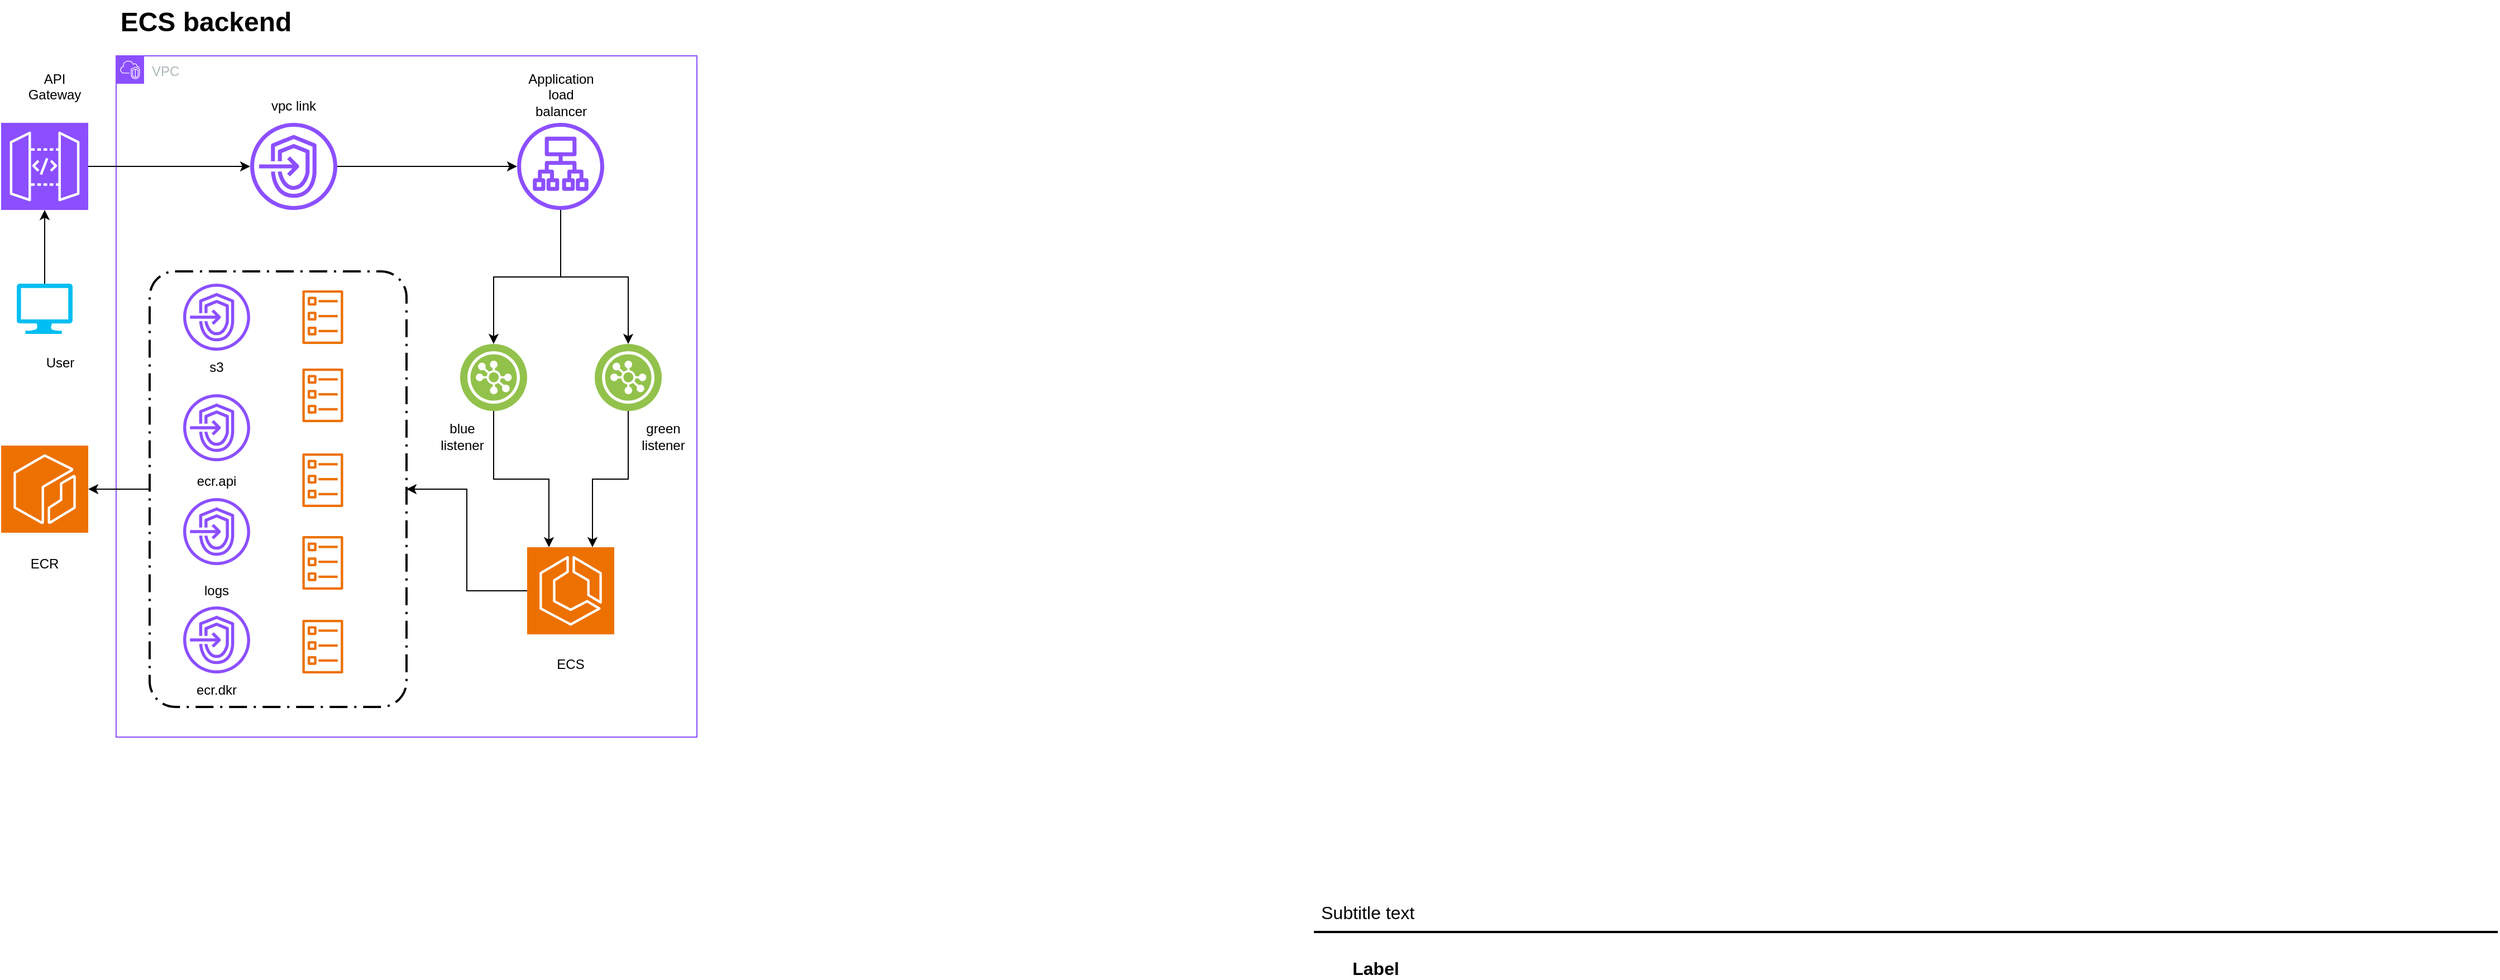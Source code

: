 <mxfile version="24.7.17">
  <diagram id="Ht1M8jgEwFfnCIfOTk4-" name="Page-1">
    <mxGraphModel dx="2603" dy="1621" grid="1" gridSize="10" guides="1" tooltips="1" connect="1" arrows="1" fold="1" page="1" pageScale="1" pageWidth="1169" pageHeight="827" math="0" shadow="0">
      <root>
        <mxCell id="0" />
        <mxCell id="1" parent="0" />
        <mxCell id="-QjtrjUzRDEMRZ5MF8oH-48" value="Subtitle text&lt;br style=&quot;font-size: 16px&quot;&gt;" style="text;html=1;resizable=0;points=[];autosize=1;align=left;verticalAlign=top;spacingTop=-4;fontSize=16;" parent="1" vertex="1">
          <mxGeometry x="56.5" y="114.5" width="100" height="20" as="geometry" />
        </mxCell>
        <mxCell id="-QjtrjUzRDEMRZ5MF8oH-49" value="Label" style="text;html=1;resizable=0;points=[];autosize=1;align=left;verticalAlign=top;spacingTop=-4;fontSize=16;fontStyle=1" parent="1" vertex="1">
          <mxGeometry x="84.5" y="164.5" width="50" height="20" as="geometry" />
        </mxCell>
        <mxCell id="SCVMTBWpLvtzJIhz15lM-1" value="" style="line;strokeWidth=2;html=1;fontSize=14;" parent="1" vertex="1">
          <mxGeometry x="52.5" y="139.5" width="1060" height="10" as="geometry" />
        </mxCell>
        <mxCell id="_Xv3XyEbwycycCRV387A-2" value="" style="sketch=0;points=[[0,0,0],[0.25,0,0],[0.5,0,0],[0.75,0,0],[1,0,0],[0,1,0],[0.25,1,0],[0.5,1,0],[0.75,1,0],[1,1,0],[0,0.25,0],[0,0.5,0],[0,0.75,0],[1,0.25,0],[1,0.5,0],[1,0.75,0]];outlineConnect=0;fontColor=#232F3E;fillColor=#ED7100;strokeColor=#ffffff;dashed=0;verticalLabelPosition=bottom;verticalAlign=top;align=center;html=1;fontSize=12;fontStyle=0;aspect=fixed;shape=mxgraph.aws4.resourceIcon;resIcon=mxgraph.aws4.ecr;" parent="1" vertex="1">
          <mxGeometry x="-1123" y="-291" width="78" height="78" as="geometry" />
        </mxCell>
        <mxCell id="_Xv3XyEbwycycCRV387A-4" value="VPC" style="points=[[0,0],[0.25,0],[0.5,0],[0.75,0],[1,0],[1,0.25],[1,0.5],[1,0.75],[1,1],[0.75,1],[0.5,1],[0.25,1],[0,1],[0,0.75],[0,0.5],[0,0.25]];outlineConnect=0;gradientColor=none;html=1;whiteSpace=wrap;fontSize=12;fontStyle=0;container=1;pointerEvents=0;collapsible=0;recursiveResize=0;shape=mxgraph.aws4.group;grIcon=mxgraph.aws4.group_vpc2;strokeColor=#8C4FFF;fillColor=none;verticalAlign=top;align=left;spacingLeft=30;fontColor=#AAB7B8;dashed=0;" parent="1" vertex="1">
          <mxGeometry x="-1020" y="-640" width="520" height="610" as="geometry" />
        </mxCell>
        <mxCell id="ot3AHTFzGmXzYolab3Pm-9" style="edgeStyle=orthogonalEdgeStyle;rounded=0;orthogonalLoop=1;jettySize=auto;html=1;" parent="_Xv3XyEbwycycCRV387A-4" source="ot3AHTFzGmXzYolab3Pm-3" target="ot3AHTFzGmXzYolab3Pm-8" edge="1">
          <mxGeometry relative="1" as="geometry" />
        </mxCell>
        <mxCell id="ot3AHTFzGmXzYolab3Pm-3" value="" style="sketch=0;outlineConnect=0;fontColor=#232F3E;gradientColor=none;fillColor=#8C4FFF;strokeColor=none;dashed=0;verticalLabelPosition=bottom;verticalAlign=top;align=center;html=1;fontSize=12;fontStyle=0;aspect=fixed;pointerEvents=1;shape=mxgraph.aws4.endpoints;" parent="_Xv3XyEbwycycCRV387A-4" vertex="1">
          <mxGeometry x="120" y="60" width="78" height="78" as="geometry" />
        </mxCell>
        <mxCell id="ot3AHTFzGmXzYolab3Pm-4" value="&lt;div&gt;vpc link&lt;/div&gt;" style="text;strokeColor=none;align=center;fillColor=none;html=1;verticalAlign=middle;whiteSpace=wrap;rounded=0;" parent="_Xv3XyEbwycycCRV387A-4" vertex="1">
          <mxGeometry x="129" y="30" width="60" height="30" as="geometry" />
        </mxCell>
        <mxCell id="dmscLP5toCq58QGjrkvy-1" style="edgeStyle=orthogonalEdgeStyle;rounded=0;orthogonalLoop=1;jettySize=auto;html=1;exitX=0;exitY=0.5;exitDx=0;exitDy=0;exitPerimeter=0;entryX=1;entryY=0.5;entryDx=0;entryDy=0;" parent="_Xv3XyEbwycycCRV387A-4" source="ot3AHTFzGmXzYolab3Pm-7" target="ot3AHTFzGmXzYolab3Pm-41" edge="1">
          <mxGeometry relative="1" as="geometry" />
        </mxCell>
        <mxCell id="ot3AHTFzGmXzYolab3Pm-7" value="" style="sketch=0;points=[[0,0,0],[0.25,0,0],[0.5,0,0],[0.75,0,0],[1,0,0],[0,1,0],[0.25,1,0],[0.5,1,0],[0.75,1,0],[1,1,0],[0,0.25,0],[0,0.5,0],[0,0.75,0],[1,0.25,0],[1,0.5,0],[1,0.75,0]];outlineConnect=0;fontColor=#232F3E;fillColor=#ED7100;strokeColor=#ffffff;dashed=0;verticalLabelPosition=bottom;verticalAlign=top;align=center;html=1;fontSize=12;fontStyle=0;aspect=fixed;shape=mxgraph.aws4.resourceIcon;resIcon=mxgraph.aws4.ecs;" parent="_Xv3XyEbwycycCRV387A-4" vertex="1">
          <mxGeometry x="368" y="440" width="78" height="78" as="geometry" />
        </mxCell>
        <mxCell id="ot3AHTFzGmXzYolab3Pm-24" style="edgeStyle=orthogonalEdgeStyle;rounded=0;orthogonalLoop=1;jettySize=auto;html=1;entryX=0.5;entryY=0;entryDx=0;entryDy=0;" parent="_Xv3XyEbwycycCRV387A-4" source="ot3AHTFzGmXzYolab3Pm-8" target="ot3AHTFzGmXzYolab3Pm-18" edge="1">
          <mxGeometry relative="1" as="geometry" />
        </mxCell>
        <mxCell id="ot3AHTFzGmXzYolab3Pm-25" style="edgeStyle=orthogonalEdgeStyle;rounded=0;orthogonalLoop=1;jettySize=auto;html=1;entryX=0.5;entryY=0;entryDx=0;entryDy=0;" parent="_Xv3XyEbwycycCRV387A-4" source="ot3AHTFzGmXzYolab3Pm-8" target="ot3AHTFzGmXzYolab3Pm-19" edge="1">
          <mxGeometry relative="1" as="geometry" />
        </mxCell>
        <mxCell id="ot3AHTFzGmXzYolab3Pm-8" value="" style="sketch=0;outlineConnect=0;fontColor=#232F3E;gradientColor=none;fillColor=#8C4FFF;strokeColor=none;dashed=0;verticalLabelPosition=bottom;verticalAlign=top;align=center;html=1;fontSize=12;fontStyle=0;aspect=fixed;pointerEvents=1;shape=mxgraph.aws4.application_load_balancer;" parent="_Xv3XyEbwycycCRV387A-4" vertex="1">
          <mxGeometry x="359" y="60" width="78" height="78" as="geometry" />
        </mxCell>
        <mxCell id="ot3AHTFzGmXzYolab3Pm-10" value="&lt;div&gt;Application load balancer&lt;/div&gt;" style="text;strokeColor=none;align=center;fillColor=none;html=1;verticalAlign=middle;whiteSpace=wrap;rounded=0;" parent="_Xv3XyEbwycycCRV387A-4" vertex="1">
          <mxGeometry x="367.5" y="20" width="61" height="30" as="geometry" />
        </mxCell>
        <mxCell id="ot3AHTFzGmXzYolab3Pm-19" value="" style="image;aspect=fixed;perimeter=ellipsePerimeter;html=1;align=center;shadow=0;dashed=0;fontColor=#4277BB;labelBackgroundColor=default;fontSize=12;spacingTop=3;image=img/lib/ibm/vpc/LoadBalancerListener.svg;" parent="_Xv3XyEbwycycCRV387A-4" vertex="1">
          <mxGeometry x="428.5" y="258" width="60" height="60" as="geometry" />
        </mxCell>
        <mxCell id="ot3AHTFzGmXzYolab3Pm-28" value="green&lt;br&gt;listener" style="text;strokeColor=none;align=center;fillColor=none;html=1;verticalAlign=middle;whiteSpace=wrap;rounded=0;" parent="_Xv3XyEbwycycCRV387A-4" vertex="1">
          <mxGeometry x="460" y="326" width="60" height="30" as="geometry" />
        </mxCell>
        <mxCell id="ot3AHTFzGmXzYolab3Pm-27" value="blue&lt;br&gt;listener" style="text;strokeColor=none;align=center;fillColor=none;html=1;verticalAlign=middle;whiteSpace=wrap;rounded=0;" parent="_Xv3XyEbwycycCRV387A-4" vertex="1">
          <mxGeometry x="280" y="326" width="60" height="30" as="geometry" />
        </mxCell>
        <mxCell id="ot3AHTFzGmXzYolab3Pm-31" value="ECS" style="text;strokeColor=none;align=center;fillColor=none;html=1;verticalAlign=middle;whiteSpace=wrap;rounded=0;" parent="_Xv3XyEbwycycCRV387A-4" vertex="1">
          <mxGeometry x="377" y="530" width="60" height="30" as="geometry" />
        </mxCell>
        <mxCell id="ot3AHTFzGmXzYolab3Pm-32" value="" style="sketch=0;outlineConnect=0;fontColor=#232F3E;gradientColor=none;fillColor=#ED7100;strokeColor=none;dashed=0;verticalLabelPosition=bottom;verticalAlign=top;align=center;html=1;fontSize=12;fontStyle=0;aspect=fixed;pointerEvents=1;shape=mxgraph.aws4.ecs_task;" parent="_Xv3XyEbwycycCRV387A-4" vertex="1">
          <mxGeometry x="166.5" y="505" width="37" height="48" as="geometry" />
        </mxCell>
        <mxCell id="ot3AHTFzGmXzYolab3Pm-33" value="" style="sketch=0;outlineConnect=0;fontColor=#232F3E;gradientColor=none;fillColor=#ED7100;strokeColor=none;dashed=0;verticalLabelPosition=bottom;verticalAlign=top;align=center;html=1;fontSize=12;fontStyle=0;aspect=fixed;pointerEvents=1;shape=mxgraph.aws4.ecs_task;" parent="_Xv3XyEbwycycCRV387A-4" vertex="1">
          <mxGeometry x="166.5" y="430" width="37" height="48" as="geometry" />
        </mxCell>
        <mxCell id="ot3AHTFzGmXzYolab3Pm-34" value="" style="sketch=0;outlineConnect=0;fontColor=#232F3E;gradientColor=none;fillColor=#ED7100;strokeColor=none;dashed=0;verticalLabelPosition=bottom;verticalAlign=top;align=center;html=1;fontSize=12;fontStyle=0;aspect=fixed;pointerEvents=1;shape=mxgraph.aws4.ecs_task;" parent="_Xv3XyEbwycycCRV387A-4" vertex="1">
          <mxGeometry x="166.5" y="356" width="37" height="48" as="geometry" />
        </mxCell>
        <mxCell id="ot3AHTFzGmXzYolab3Pm-41" value="" style="rounded=1;arcSize=10;dashed=1;fillColor=none;gradientColor=none;dashPattern=8 3 1 3;strokeWidth=2;" parent="_Xv3XyEbwycycCRV387A-4" vertex="1">
          <mxGeometry x="30" y="193" width="230" height="390" as="geometry" />
        </mxCell>
        <mxCell id="dmscLP5toCq58QGjrkvy-3" style="edgeStyle=orthogonalEdgeStyle;rounded=0;orthogonalLoop=1;jettySize=auto;html=1;exitX=0.5;exitY=1;exitDx=0;exitDy=0;entryX=0.25;entryY=0;entryDx=0;entryDy=0;entryPerimeter=0;" parent="_Xv3XyEbwycycCRV387A-4" source="ot3AHTFzGmXzYolab3Pm-18" target="ot3AHTFzGmXzYolab3Pm-7" edge="1">
          <mxGeometry relative="1" as="geometry" />
        </mxCell>
        <mxCell id="ot3AHTFzGmXzYolab3Pm-18" value="" style="image;aspect=fixed;perimeter=ellipsePerimeter;html=1;align=center;shadow=0;dashed=0;fontColor=#4277BB;labelBackgroundColor=default;fontSize=12;spacingTop=3;image=img/lib/ibm/vpc/LoadBalancerListener.svg;" parent="_Xv3XyEbwycycCRV387A-4" vertex="1">
          <mxGeometry x="308" y="258" width="60" height="60" as="geometry" />
        </mxCell>
        <mxCell id="I5luprlEmF2R9hIj9thK-8" style="edgeStyle=orthogonalEdgeStyle;rounded=0;orthogonalLoop=1;jettySize=auto;html=1;entryX=0.75;entryY=0;entryDx=0;entryDy=0;entryPerimeter=0;" edge="1" parent="_Xv3XyEbwycycCRV387A-4" source="ot3AHTFzGmXzYolab3Pm-19" target="ot3AHTFzGmXzYolab3Pm-7">
          <mxGeometry relative="1" as="geometry" />
        </mxCell>
        <mxCell id="_Xv3XyEbwycycCRV387A-20" value="" style="sketch=0;outlineConnect=0;fontColor=#232F3E;gradientColor=none;fillColor=#8C4FFF;strokeColor=none;dashed=0;verticalLabelPosition=bottom;verticalAlign=top;align=center;html=1;fontSize=12;fontStyle=0;aspect=fixed;pointerEvents=1;shape=mxgraph.aws4.endpoints;direction=east;" parent="_Xv3XyEbwycycCRV387A-4" vertex="1">
          <mxGeometry x="60" y="204" width="60" height="60" as="geometry" />
        </mxCell>
        <mxCell id="_Xv3XyEbwycycCRV387A-19" value="" style="sketch=0;outlineConnect=0;fontColor=#232F3E;gradientColor=none;fillColor=#8C4FFF;strokeColor=none;dashed=0;verticalLabelPosition=bottom;verticalAlign=top;align=center;html=1;fontSize=12;fontStyle=0;aspect=fixed;pointerEvents=1;shape=mxgraph.aws4.endpoints;direction=east;" parent="_Xv3XyEbwycycCRV387A-4" vertex="1">
          <mxGeometry x="60" y="303" width="60" height="60" as="geometry" />
        </mxCell>
        <mxCell id="I5luprlEmF2R9hIj9thK-18" value="" style="sketch=0;outlineConnect=0;fontColor=#232F3E;gradientColor=none;fillColor=#ED7100;strokeColor=none;dashed=0;verticalLabelPosition=bottom;verticalAlign=top;align=center;html=1;fontSize=12;fontStyle=0;aspect=fixed;pointerEvents=1;shape=mxgraph.aws4.ecs_task;" vertex="1" parent="_Xv3XyEbwycycCRV387A-4">
          <mxGeometry x="166.5" y="280" width="37" height="48" as="geometry" />
        </mxCell>
        <mxCell id="_Xv3XyEbwycycCRV387A-21" value="" style="sketch=0;outlineConnect=0;fontColor=#232F3E;gradientColor=none;fillColor=#8C4FFF;strokeColor=none;dashed=0;verticalLabelPosition=bottom;verticalAlign=top;align=center;html=1;fontSize=12;fontStyle=0;aspect=fixed;pointerEvents=1;shape=mxgraph.aws4.endpoints;direction=east;" parent="_Xv3XyEbwycycCRV387A-4" vertex="1">
          <mxGeometry x="60" y="396" width="60" height="60" as="geometry" />
        </mxCell>
        <mxCell id="_Xv3XyEbwycycCRV387A-3" value="" style="sketch=0;outlineConnect=0;fontColor=#232F3E;gradientColor=none;fillColor=#8C4FFF;strokeColor=none;dashed=0;verticalLabelPosition=bottom;verticalAlign=top;align=center;html=1;fontSize=12;fontStyle=0;aspect=fixed;pointerEvents=1;shape=mxgraph.aws4.endpoints;direction=east;" parent="_Xv3XyEbwycycCRV387A-4" vertex="1">
          <mxGeometry x="60" y="493" width="60" height="60" as="geometry" />
        </mxCell>
        <mxCell id="_Xv3XyEbwycycCRV387A-38" value="s3" style="text;strokeColor=none;align=center;fillColor=none;html=1;verticalAlign=middle;whiteSpace=wrap;rounded=0;" parent="_Xv3XyEbwycycCRV387A-4" vertex="1">
          <mxGeometry x="60" y="264" width="60" height="30" as="geometry" />
        </mxCell>
        <mxCell id="_Xv3XyEbwycycCRV387A-16" value="ecr.api" style="text;strokeColor=none;align=center;fillColor=none;html=1;verticalAlign=middle;whiteSpace=wrap;rounded=0;" parent="_Xv3XyEbwycycCRV387A-4" vertex="1">
          <mxGeometry x="60" y="366" width="60" height="30" as="geometry" />
        </mxCell>
        <mxCell id="_Xv3XyEbwycycCRV387A-18" value="&lt;div&gt;logs&lt;/div&gt;" style="text;strokeColor=none;align=center;fillColor=none;html=1;verticalAlign=middle;whiteSpace=wrap;rounded=0;" parent="_Xv3XyEbwycycCRV387A-4" vertex="1">
          <mxGeometry x="60" y="464" width="60" height="30" as="geometry" />
        </mxCell>
        <mxCell id="_Xv3XyEbwycycCRV387A-22" style="edgeStyle=orthogonalEdgeStyle;rounded=0;orthogonalLoop=1;jettySize=auto;html=1;exitX=0.5;exitY=1;exitDx=0;exitDy=0;" parent="_Xv3XyEbwycycCRV387A-4" source="_Xv3XyEbwycycCRV387A-18" target="_Xv3XyEbwycycCRV387A-18" edge="1">
          <mxGeometry relative="1" as="geometry" />
        </mxCell>
        <mxCell id="_Xv3XyEbwycycCRV387A-17" value="ecr.dkr" style="text;strokeColor=none;align=center;fillColor=none;html=1;verticalAlign=middle;whiteSpace=wrap;rounded=0;" parent="_Xv3XyEbwycycCRV387A-4" vertex="1">
          <mxGeometry x="60" y="553" width="60" height="30" as="geometry" />
        </mxCell>
        <mxCell id="I5luprlEmF2R9hIj9thK-22" value="" style="sketch=0;outlineConnect=0;fontColor=#232F3E;gradientColor=none;fillColor=#ED7100;strokeColor=none;dashed=0;verticalLabelPosition=bottom;verticalAlign=top;align=center;html=1;fontSize=12;fontStyle=0;aspect=fixed;pointerEvents=1;shape=mxgraph.aws4.ecs_task;" vertex="1" parent="_Xv3XyEbwycycCRV387A-4">
          <mxGeometry x="166.5" y="210" width="37" height="48" as="geometry" />
        </mxCell>
        <mxCell id="ot3AHTFzGmXzYolab3Pm-6" style="edgeStyle=orthogonalEdgeStyle;rounded=0;orthogonalLoop=1;jettySize=auto;html=1;" parent="1" source="_Xv3XyEbwycycCRV387A-8" target="ot3AHTFzGmXzYolab3Pm-3" edge="1">
          <mxGeometry relative="1" as="geometry" />
        </mxCell>
        <mxCell id="_Xv3XyEbwycycCRV387A-8" value="" style="sketch=0;points=[[0,0,0],[0.25,0,0],[0.5,0,0],[0.75,0,0],[1,0,0],[0,1,0],[0.25,1,0],[0.5,1,0],[0.75,1,0],[1,1,0],[0,0.25,0],[0,0.5,0],[0,0.75,0],[1,0.25,0],[1,0.5,0],[1,0.75,0]];outlineConnect=0;fontColor=#232F3E;fillColor=#8C4FFF;strokeColor=#ffffff;dashed=0;verticalLabelPosition=bottom;verticalAlign=top;align=center;html=1;fontSize=12;fontStyle=0;aspect=fixed;shape=mxgraph.aws4.resourceIcon;resIcon=mxgraph.aws4.api_gateway;" parent="1" vertex="1">
          <mxGeometry x="-1123" y="-580" width="78" height="78" as="geometry" />
        </mxCell>
        <mxCell id="_Xv3XyEbwycycCRV387A-9" value="&lt;div&gt;API Gateway&lt;/div&gt;&lt;div&gt;&lt;br&gt;&lt;/div&gt;" style="text;strokeColor=none;align=center;fillColor=none;html=1;verticalAlign=middle;whiteSpace=wrap;rounded=0;" parent="1" vertex="1">
          <mxGeometry x="-1105" y="-620" width="60" height="30" as="geometry" />
        </mxCell>
        <mxCell id="I5luprlEmF2R9hIj9thK-2" value="" style="verticalLabelPosition=bottom;html=1;verticalAlign=top;align=center;strokeColor=none;fillColor=#00BEF2;shape=mxgraph.azure.computer;pointerEvents=1;" vertex="1" parent="1">
          <mxGeometry x="-1109" y="-436" width="50" height="45" as="geometry" />
        </mxCell>
        <mxCell id="I5luprlEmF2R9hIj9thK-3" style="edgeStyle=orthogonalEdgeStyle;rounded=0;orthogonalLoop=1;jettySize=auto;html=1;exitX=0.5;exitY=0;exitDx=0;exitDy=0;exitPerimeter=0;" edge="1" parent="1" source="I5luprlEmF2R9hIj9thK-2" target="_Xv3XyEbwycycCRV387A-8">
          <mxGeometry relative="1" as="geometry" />
        </mxCell>
        <mxCell id="I5luprlEmF2R9hIj9thK-4" value="&lt;div&gt;User&lt;/div&gt;" style="text;strokeColor=none;align=center;fillColor=none;html=1;verticalAlign=middle;whiteSpace=wrap;rounded=0;" vertex="1" parent="1">
          <mxGeometry x="-1100" y="-380" width="60" height="30" as="geometry" />
        </mxCell>
        <mxCell id="I5luprlEmF2R9hIj9thK-24" style="edgeStyle=orthogonalEdgeStyle;rounded=0;orthogonalLoop=1;jettySize=auto;html=1;exitX=0;exitY=0.5;exitDx=0;exitDy=0;" edge="1" parent="1" source="ot3AHTFzGmXzYolab3Pm-41" target="_Xv3XyEbwycycCRV387A-2">
          <mxGeometry relative="1" as="geometry" />
        </mxCell>
        <mxCell id="I5luprlEmF2R9hIj9thK-25" value="ECR" style="text;strokeColor=none;align=center;fillColor=none;html=1;verticalAlign=middle;whiteSpace=wrap;rounded=0;" vertex="1" parent="1">
          <mxGeometry x="-1114" y="-200" width="60" height="30" as="geometry" />
        </mxCell>
        <mxCell id="I5luprlEmF2R9hIj9thK-27" value="ECS backend" style="text;strokeColor=none;fillColor=none;html=1;fontSize=24;fontStyle=1;verticalAlign=middle;align=center;" vertex="1" parent="1">
          <mxGeometry x="-990" y="-690" width="100" height="40" as="geometry" />
        </mxCell>
      </root>
    </mxGraphModel>
  </diagram>
</mxfile>
